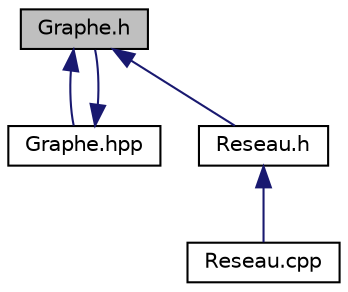 digraph "Graphe.h"
{
 // LATEX_PDF_SIZE
  edge [fontname="Helvetica",fontsize="10",labelfontname="Helvetica",labelfontsize="10"];
  node [fontname="Helvetica",fontsize="10",shape=record];
  Node1 [label="Graphe.h",height=0.2,width=0.4,color="black", fillcolor="grey75", style="filled", fontcolor="black",tooltip="interface pour un patron de classe graphe"];
  Node1 -> Node2 [dir="back",color="midnightblue",fontsize="10",style="solid",fontname="Helvetica"];
  Node2 [label="Graphe.hpp",height=0.2,width=0.4,color="black", fillcolor="white", style="filled",URL="$_graphe_8hpp.html",tooltip="Implémentation des méthodes définies dans Graphe.h."];
  Node2 -> Node1 [dir="back",color="midnightblue",fontsize="10",style="solid",fontname="Helvetica"];
  Node1 -> Node3 [dir="back",color="midnightblue",fontsize="10",style="solid",fontname="Helvetica"];
  Node3 [label="Reseau.h",height=0.2,width=0.4,color="black", fillcolor="white", style="filled",URL="$_reseau_8h.html",tooltip="D�finition de l'interface pour un reseau informatique."];
  Node3 -> Node4 [dir="back",color="midnightblue",fontsize="10",style="solid",fontname="Helvetica"];
  Node4 [label="Reseau.cpp",height=0.2,width=0.4,color="black", fillcolor="white", style="filled",URL="$_reseau_8cpp.html",tooltip="Définition de l'interface pour un reseau informatique."];
}
